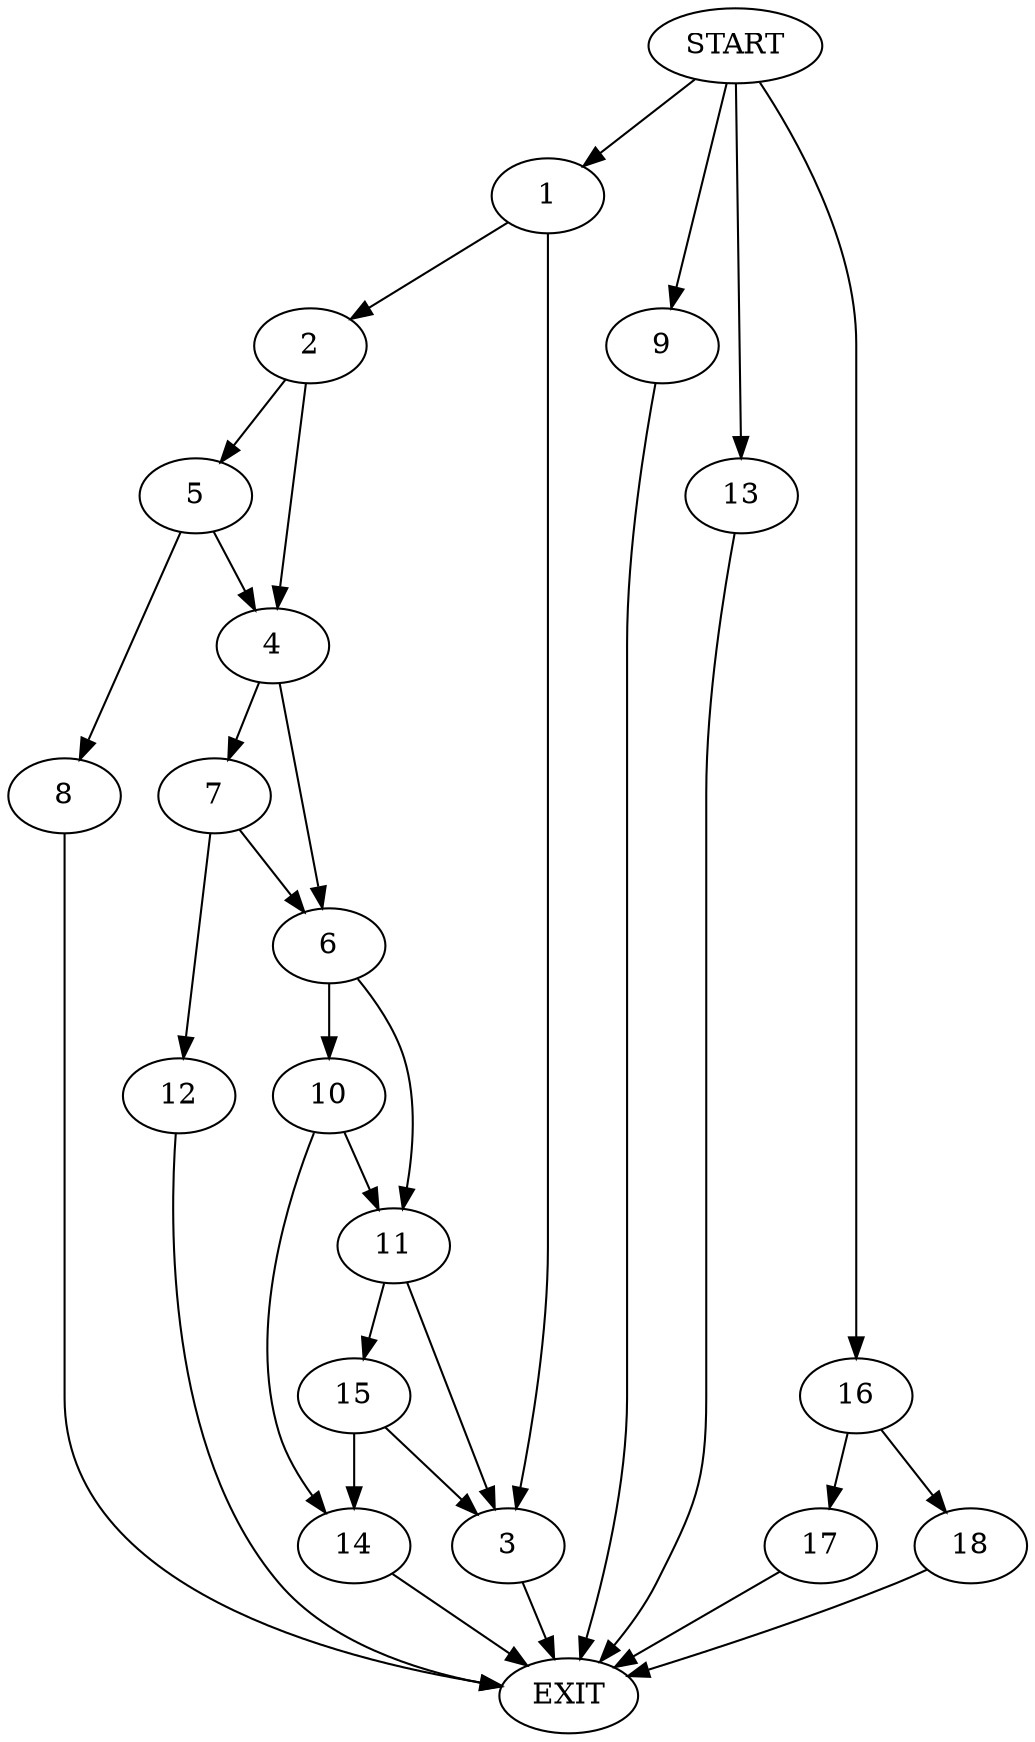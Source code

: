 digraph {
0 [label="START"]
19 [label="EXIT"]
0 -> 1
1 -> 2
1 -> 3
3 -> 19
2 -> 4
2 -> 5
4 -> 6
4 -> 7
5 -> 8
5 -> 4
8 -> 19
0 -> 9
9 -> 19
6 -> 10
6 -> 11
7 -> 6
7 -> 12
12 -> 19
0 -> 13
13 -> 19
10 -> 11
10 -> 14
11 -> 15
11 -> 3
14 -> 19
15 -> 3
15 -> 14
0 -> 16
16 -> 17
16 -> 18
18 -> 19
17 -> 19
}
